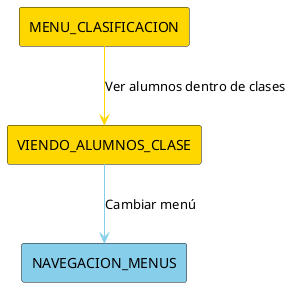 @startuml DiagramaDeContextoMenuClasificacionProfesor
!define RECTANGLE(x, color) rectangle x #color

RECTANGLE(NAVEGACION_MENUS, SkyBlue)
RECTANGLE(MENU_CLASIFICACION, Gold)

' Submenús de "Clasificación"
RECTANGLE(VIENDO_ALUMNOS_CLASE, Gold)

VIENDO_ALUMNOS_CLASE -[#SkyBlue]-> NAVEGACION_MENUS : Cambiar menú

' Menú "Clasificación"
MENU_CLASIFICACION -[#Gold]->  VIENDO_ALUMNOS_CLASE : Ver alumnos dentro de clases

@enduml